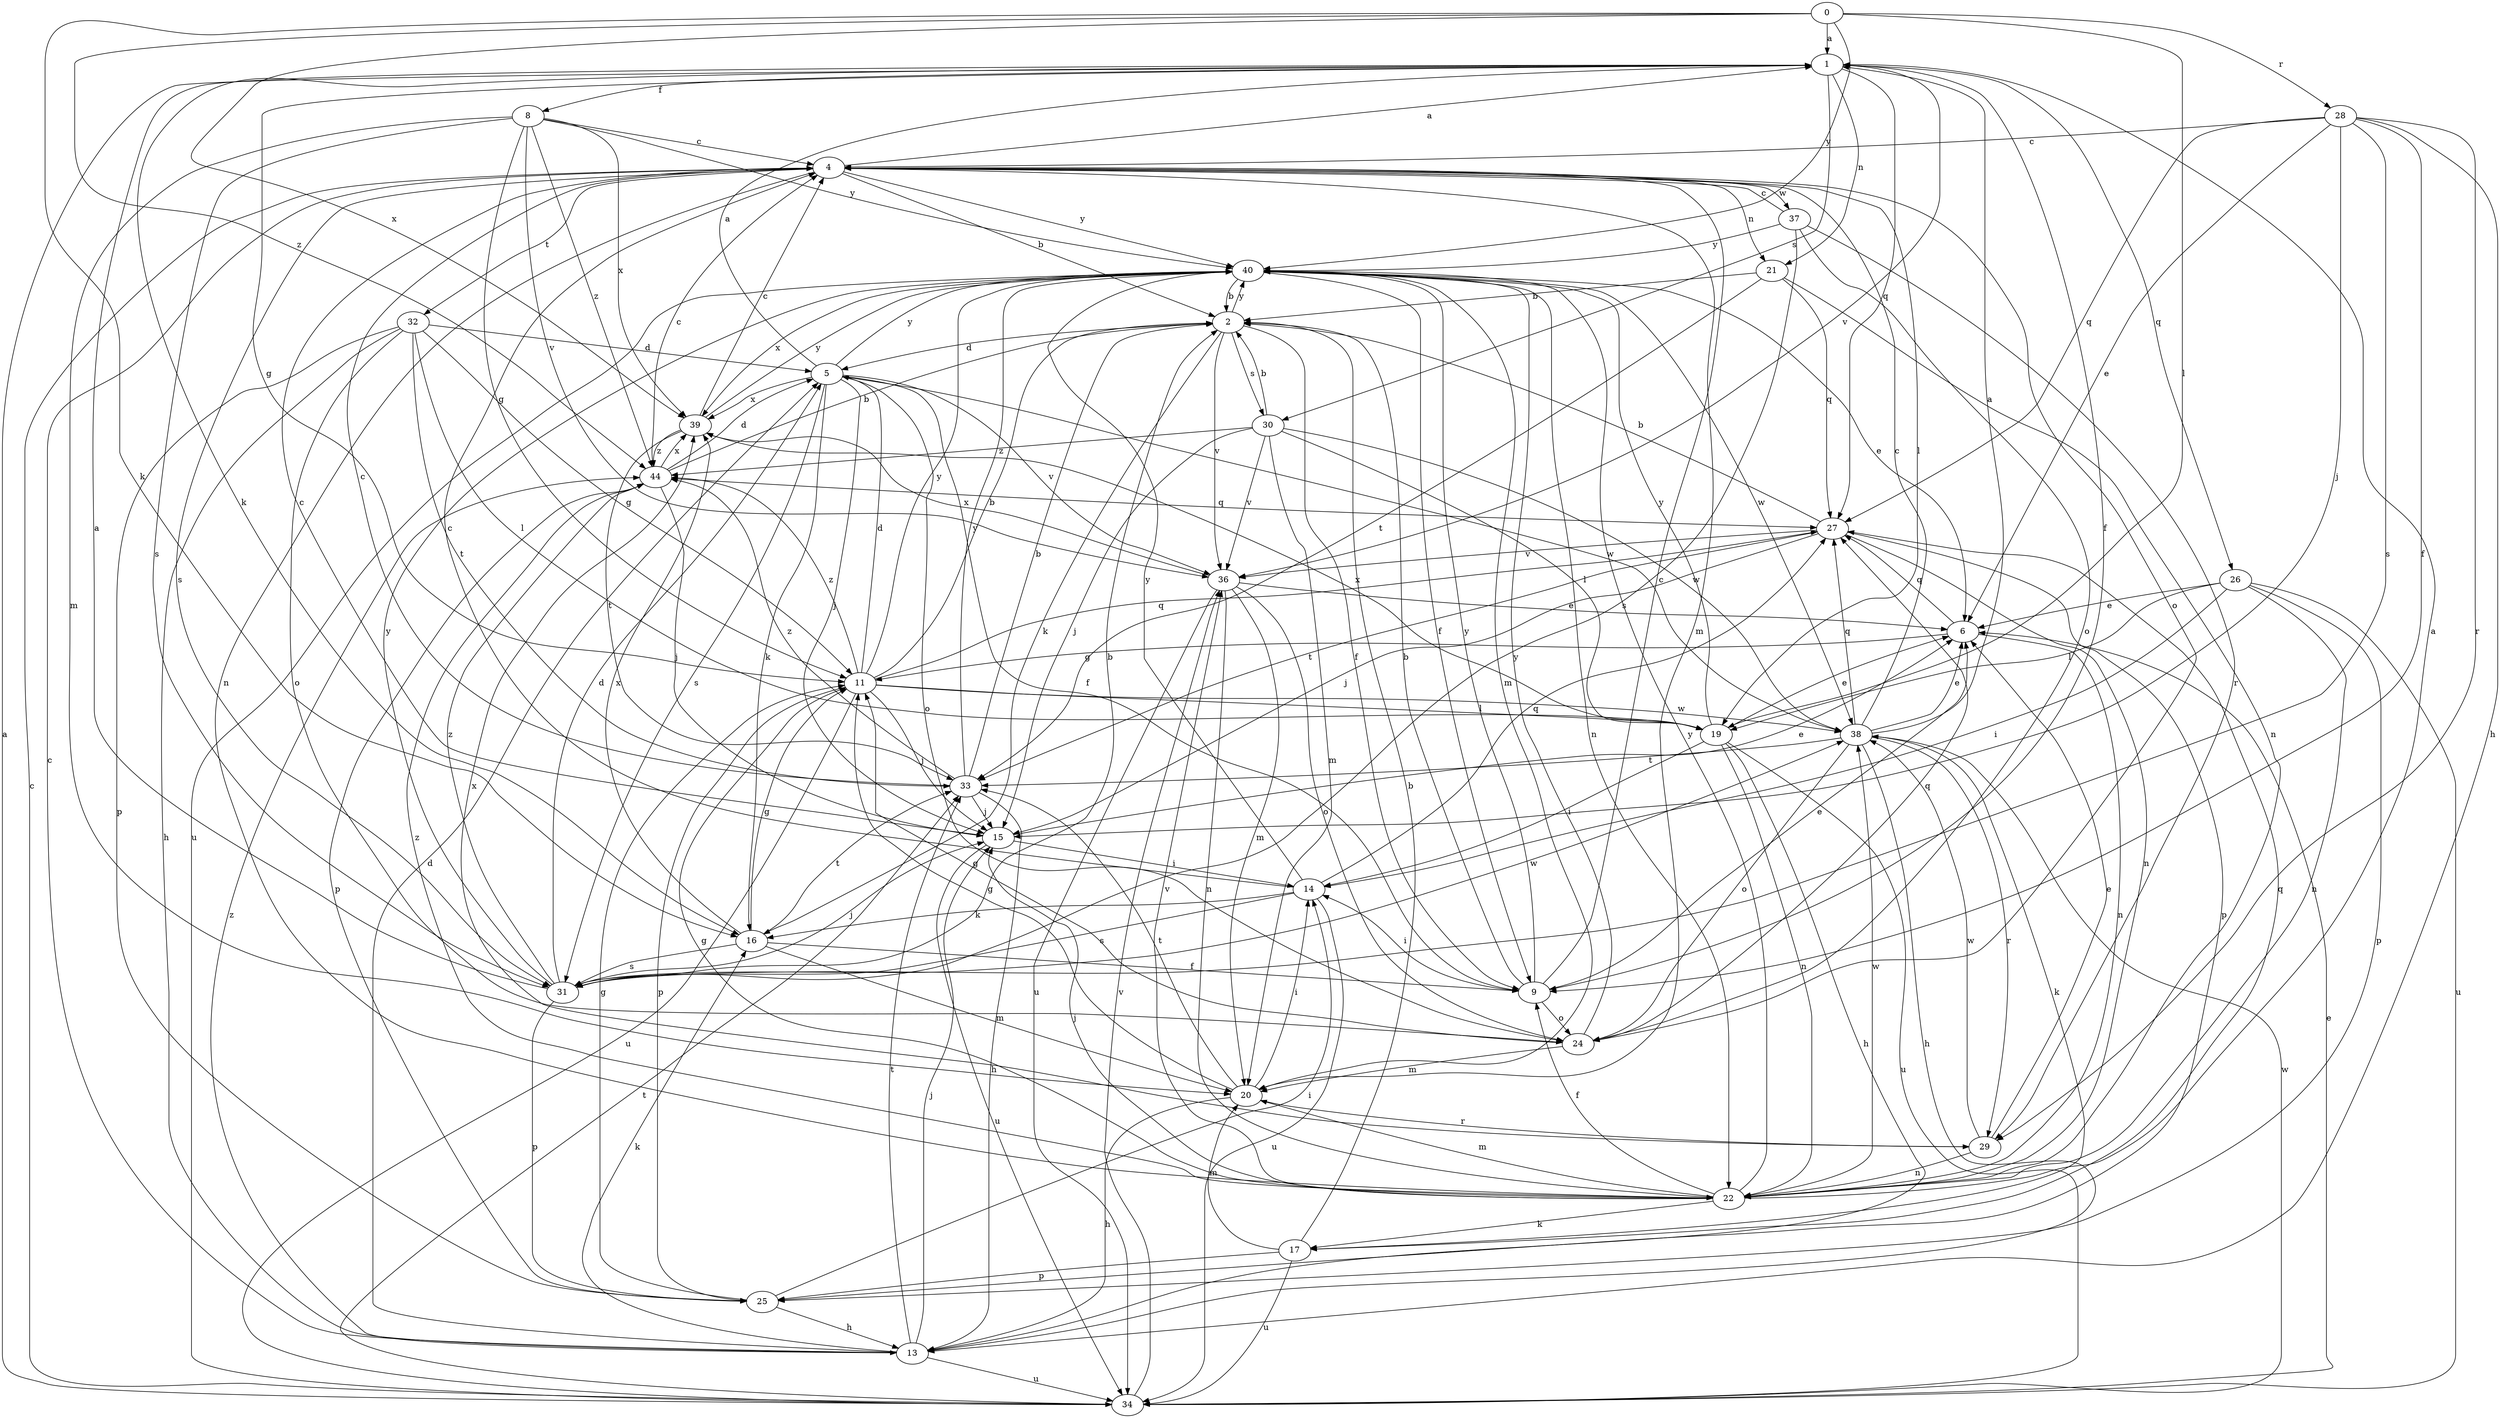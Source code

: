 strict digraph  {
0;
1;
2;
4;
5;
6;
8;
9;
11;
13;
14;
15;
16;
17;
19;
20;
21;
22;
24;
25;
26;
27;
28;
29;
30;
31;
32;
33;
34;
36;
37;
38;
39;
40;
44;
0 -> 1  [label=a];
0 -> 16  [label=k];
0 -> 19  [label=l];
0 -> 28  [label=r];
0 -> 39  [label=x];
0 -> 40  [label=y];
0 -> 44  [label=z];
1 -> 8  [label=f];
1 -> 9  [label=f];
1 -> 11  [label=g];
1 -> 16  [label=k];
1 -> 21  [label=n];
1 -> 26  [label=q];
1 -> 27  [label=q];
1 -> 30  [label=s];
1 -> 36  [label=v];
2 -> 5  [label=d];
2 -> 9  [label=f];
2 -> 16  [label=k];
2 -> 30  [label=s];
2 -> 36  [label=v];
2 -> 40  [label=y];
4 -> 1  [label=a];
4 -> 2  [label=b];
4 -> 19  [label=l];
4 -> 20  [label=m];
4 -> 21  [label=n];
4 -> 22  [label=n];
4 -> 24  [label=o];
4 -> 31  [label=s];
4 -> 32  [label=t];
4 -> 37  [label=w];
4 -> 40  [label=y];
5 -> 1  [label=a];
5 -> 9  [label=f];
5 -> 15  [label=j];
5 -> 16  [label=k];
5 -> 24  [label=o];
5 -> 31  [label=s];
5 -> 36  [label=v];
5 -> 38  [label=w];
5 -> 39  [label=x];
5 -> 40  [label=y];
6 -> 11  [label=g];
6 -> 22  [label=n];
6 -> 27  [label=q];
8 -> 4  [label=c];
8 -> 11  [label=g];
8 -> 20  [label=m];
8 -> 31  [label=s];
8 -> 36  [label=v];
8 -> 39  [label=x];
8 -> 40  [label=y];
8 -> 44  [label=z];
9 -> 2  [label=b];
9 -> 4  [label=c];
9 -> 6  [label=e];
9 -> 14  [label=i];
9 -> 24  [label=o];
9 -> 40  [label=y];
11 -> 2  [label=b];
11 -> 5  [label=d];
11 -> 15  [label=j];
11 -> 19  [label=l];
11 -> 25  [label=p];
11 -> 27  [label=q];
11 -> 34  [label=u];
11 -> 38  [label=w];
11 -> 40  [label=y];
11 -> 44  [label=z];
13 -> 4  [label=c];
13 -> 5  [label=d];
13 -> 15  [label=j];
13 -> 16  [label=k];
13 -> 33  [label=t];
13 -> 34  [label=u];
13 -> 44  [label=z];
14 -> 4  [label=c];
14 -> 16  [label=k];
14 -> 27  [label=q];
14 -> 31  [label=s];
14 -> 34  [label=u];
14 -> 40  [label=y];
15 -> 4  [label=c];
15 -> 6  [label=e];
15 -> 14  [label=i];
15 -> 34  [label=u];
16 -> 9  [label=f];
16 -> 11  [label=g];
16 -> 20  [label=m];
16 -> 31  [label=s];
16 -> 33  [label=t];
16 -> 39  [label=x];
17 -> 2  [label=b];
17 -> 20  [label=m];
17 -> 25  [label=p];
17 -> 27  [label=q];
17 -> 34  [label=u];
19 -> 6  [label=e];
19 -> 13  [label=h];
19 -> 14  [label=i];
19 -> 22  [label=n];
19 -> 34  [label=u];
19 -> 39  [label=x];
19 -> 40  [label=y];
20 -> 11  [label=g];
20 -> 13  [label=h];
20 -> 14  [label=i];
20 -> 29  [label=r];
20 -> 33  [label=t];
21 -> 2  [label=b];
21 -> 22  [label=n];
21 -> 27  [label=q];
21 -> 33  [label=t];
22 -> 1  [label=a];
22 -> 9  [label=f];
22 -> 11  [label=g];
22 -> 15  [label=j];
22 -> 17  [label=k];
22 -> 20  [label=m];
22 -> 36  [label=v];
22 -> 38  [label=w];
22 -> 40  [label=y];
22 -> 44  [label=z];
24 -> 11  [label=g];
24 -> 20  [label=m];
24 -> 27  [label=q];
24 -> 40  [label=y];
25 -> 11  [label=g];
25 -> 13  [label=h];
25 -> 14  [label=i];
26 -> 6  [label=e];
26 -> 14  [label=i];
26 -> 19  [label=l];
26 -> 22  [label=n];
26 -> 25  [label=p];
26 -> 34  [label=u];
27 -> 2  [label=b];
27 -> 15  [label=j];
27 -> 22  [label=n];
27 -> 25  [label=p];
27 -> 33  [label=t];
27 -> 36  [label=v];
28 -> 4  [label=c];
28 -> 6  [label=e];
28 -> 9  [label=f];
28 -> 13  [label=h];
28 -> 15  [label=j];
28 -> 27  [label=q];
28 -> 29  [label=r];
28 -> 31  [label=s];
29 -> 6  [label=e];
29 -> 22  [label=n];
29 -> 38  [label=w];
29 -> 39  [label=x];
30 -> 2  [label=b];
30 -> 15  [label=j];
30 -> 19  [label=l];
30 -> 20  [label=m];
30 -> 36  [label=v];
30 -> 38  [label=w];
30 -> 44  [label=z];
31 -> 1  [label=a];
31 -> 2  [label=b];
31 -> 5  [label=d];
31 -> 15  [label=j];
31 -> 25  [label=p];
31 -> 38  [label=w];
31 -> 40  [label=y];
31 -> 44  [label=z];
32 -> 5  [label=d];
32 -> 11  [label=g];
32 -> 13  [label=h];
32 -> 19  [label=l];
32 -> 24  [label=o];
32 -> 25  [label=p];
32 -> 33  [label=t];
33 -> 2  [label=b];
33 -> 4  [label=c];
33 -> 13  [label=h];
33 -> 15  [label=j];
33 -> 40  [label=y];
33 -> 44  [label=z];
34 -> 1  [label=a];
34 -> 4  [label=c];
34 -> 6  [label=e];
34 -> 33  [label=t];
34 -> 36  [label=v];
34 -> 38  [label=w];
36 -> 6  [label=e];
36 -> 20  [label=m];
36 -> 22  [label=n];
36 -> 24  [label=o];
36 -> 34  [label=u];
36 -> 39  [label=x];
37 -> 4  [label=c];
37 -> 24  [label=o];
37 -> 29  [label=r];
37 -> 31  [label=s];
37 -> 40  [label=y];
38 -> 1  [label=a];
38 -> 4  [label=c];
38 -> 6  [label=e];
38 -> 13  [label=h];
38 -> 17  [label=k];
38 -> 24  [label=o];
38 -> 27  [label=q];
38 -> 29  [label=r];
38 -> 33  [label=t];
39 -> 4  [label=c];
39 -> 33  [label=t];
39 -> 40  [label=y];
39 -> 44  [label=z];
40 -> 2  [label=b];
40 -> 6  [label=e];
40 -> 9  [label=f];
40 -> 20  [label=m];
40 -> 22  [label=n];
40 -> 34  [label=u];
40 -> 38  [label=w];
40 -> 39  [label=x];
44 -> 2  [label=b];
44 -> 4  [label=c];
44 -> 5  [label=d];
44 -> 15  [label=j];
44 -> 25  [label=p];
44 -> 27  [label=q];
44 -> 39  [label=x];
}
